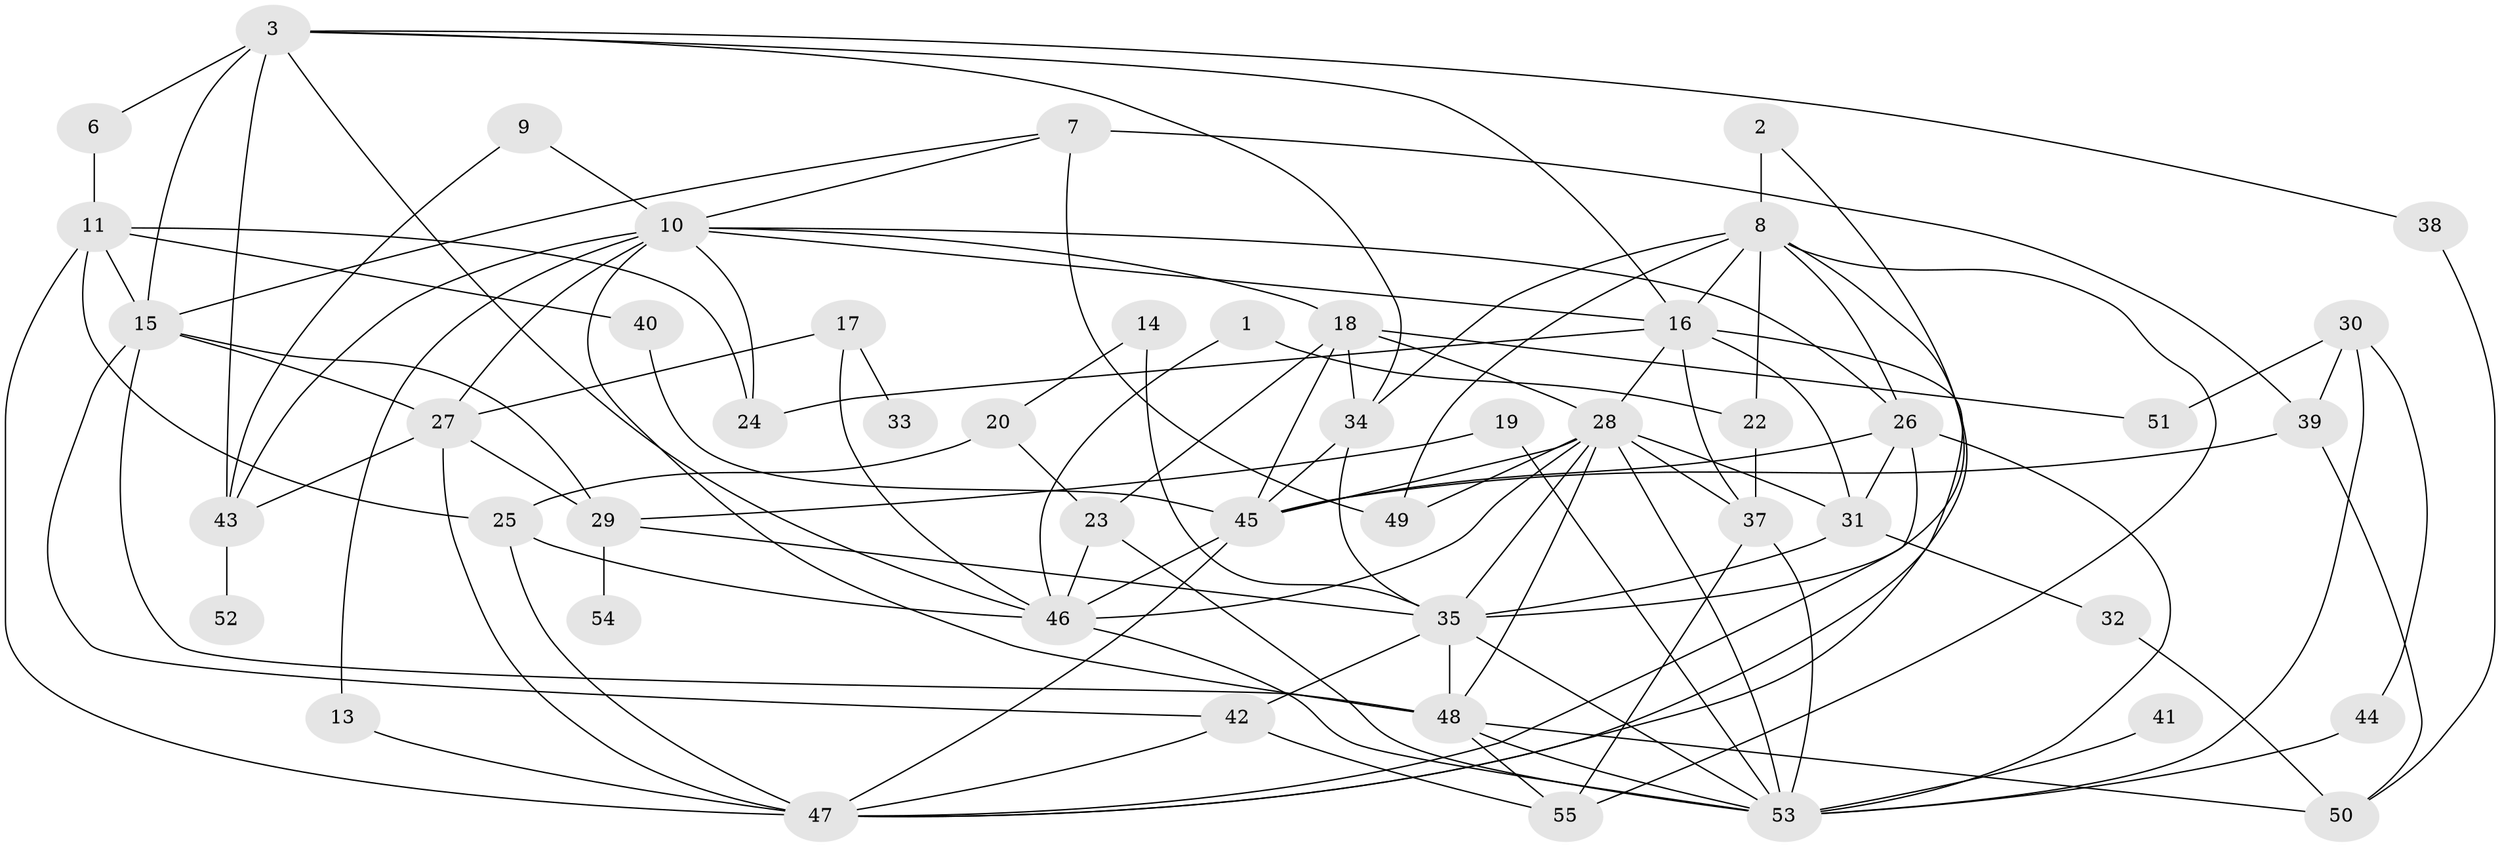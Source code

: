 // original degree distribution, {4: 0.13636363636363635, 2: 0.24545454545454545, 5: 0.14545454545454545, 6: 0.08181818181818182, 3: 0.2, 1: 0.10909090909090909, 7: 0.02727272727272727, 0: 0.045454545454545456, 9: 0.00909090909090909}
// Generated by graph-tools (version 1.1) at 2025/35/03/04/25 23:35:53]
// undirected, 50 vertices, 113 edges
graph export_dot {
  node [color=gray90,style=filled];
  1;
  2;
  3;
  6;
  7;
  8;
  9;
  10;
  11;
  13;
  14;
  15;
  16;
  17;
  18;
  19;
  20;
  22;
  23;
  24;
  25;
  26;
  27;
  28;
  29;
  30;
  31;
  32;
  33;
  34;
  35;
  37;
  38;
  39;
  40;
  41;
  42;
  43;
  44;
  45;
  46;
  47;
  48;
  49;
  50;
  51;
  52;
  53;
  54;
  55;
  1 -- 22 [weight=1.0];
  1 -- 46 [weight=1.0];
  2 -- 8 [weight=2.0];
  2 -- 35 [weight=1.0];
  3 -- 6 [weight=1.0];
  3 -- 15 [weight=1.0];
  3 -- 16 [weight=1.0];
  3 -- 34 [weight=1.0];
  3 -- 38 [weight=1.0];
  3 -- 43 [weight=1.0];
  3 -- 46 [weight=1.0];
  6 -- 11 [weight=1.0];
  7 -- 10 [weight=1.0];
  7 -- 15 [weight=1.0];
  7 -- 39 [weight=2.0];
  7 -- 49 [weight=2.0];
  8 -- 16 [weight=1.0];
  8 -- 22 [weight=1.0];
  8 -- 26 [weight=1.0];
  8 -- 34 [weight=1.0];
  8 -- 47 [weight=1.0];
  8 -- 49 [weight=1.0];
  8 -- 55 [weight=1.0];
  9 -- 10 [weight=1.0];
  9 -- 43 [weight=1.0];
  10 -- 13 [weight=1.0];
  10 -- 16 [weight=1.0];
  10 -- 18 [weight=1.0];
  10 -- 24 [weight=1.0];
  10 -- 26 [weight=1.0];
  10 -- 27 [weight=1.0];
  10 -- 43 [weight=1.0];
  10 -- 48 [weight=1.0];
  11 -- 15 [weight=2.0];
  11 -- 24 [weight=1.0];
  11 -- 25 [weight=1.0];
  11 -- 40 [weight=1.0];
  11 -- 47 [weight=1.0];
  13 -- 47 [weight=1.0];
  14 -- 20 [weight=1.0];
  14 -- 35 [weight=1.0];
  15 -- 27 [weight=1.0];
  15 -- 29 [weight=1.0];
  15 -- 42 [weight=1.0];
  15 -- 48 [weight=1.0];
  16 -- 24 [weight=1.0];
  16 -- 28 [weight=1.0];
  16 -- 31 [weight=1.0];
  16 -- 37 [weight=1.0];
  16 -- 47 [weight=1.0];
  17 -- 27 [weight=1.0];
  17 -- 33 [weight=1.0];
  17 -- 46 [weight=1.0];
  18 -- 23 [weight=1.0];
  18 -- 28 [weight=1.0];
  18 -- 34 [weight=1.0];
  18 -- 45 [weight=1.0];
  18 -- 51 [weight=1.0];
  19 -- 29 [weight=1.0];
  19 -- 53 [weight=1.0];
  20 -- 23 [weight=1.0];
  20 -- 25 [weight=1.0];
  22 -- 37 [weight=1.0];
  23 -- 46 [weight=1.0];
  23 -- 53 [weight=1.0];
  25 -- 46 [weight=2.0];
  25 -- 47 [weight=2.0];
  26 -- 31 [weight=1.0];
  26 -- 45 [weight=3.0];
  26 -- 47 [weight=1.0];
  26 -- 53 [weight=1.0];
  27 -- 29 [weight=1.0];
  27 -- 43 [weight=1.0];
  27 -- 47 [weight=1.0];
  28 -- 31 [weight=1.0];
  28 -- 35 [weight=1.0];
  28 -- 37 [weight=1.0];
  28 -- 45 [weight=1.0];
  28 -- 46 [weight=2.0];
  28 -- 48 [weight=1.0];
  28 -- 49 [weight=1.0];
  28 -- 53 [weight=1.0];
  29 -- 35 [weight=1.0];
  29 -- 54 [weight=1.0];
  30 -- 39 [weight=1.0];
  30 -- 44 [weight=1.0];
  30 -- 51 [weight=1.0];
  30 -- 53 [weight=1.0];
  31 -- 32 [weight=1.0];
  31 -- 35 [weight=1.0];
  32 -- 50 [weight=1.0];
  34 -- 35 [weight=1.0];
  34 -- 45 [weight=1.0];
  35 -- 42 [weight=1.0];
  35 -- 48 [weight=1.0];
  35 -- 53 [weight=1.0];
  37 -- 53 [weight=1.0];
  37 -- 55 [weight=1.0];
  38 -- 50 [weight=1.0];
  39 -- 45 [weight=1.0];
  39 -- 50 [weight=1.0];
  40 -- 45 [weight=1.0];
  41 -- 53 [weight=1.0];
  42 -- 47 [weight=1.0];
  42 -- 55 [weight=1.0];
  43 -- 52 [weight=1.0];
  44 -- 53 [weight=1.0];
  45 -- 46 [weight=1.0];
  45 -- 47 [weight=1.0];
  46 -- 53 [weight=1.0];
  48 -- 50 [weight=1.0];
  48 -- 53 [weight=1.0];
  48 -- 55 [weight=1.0];
}

